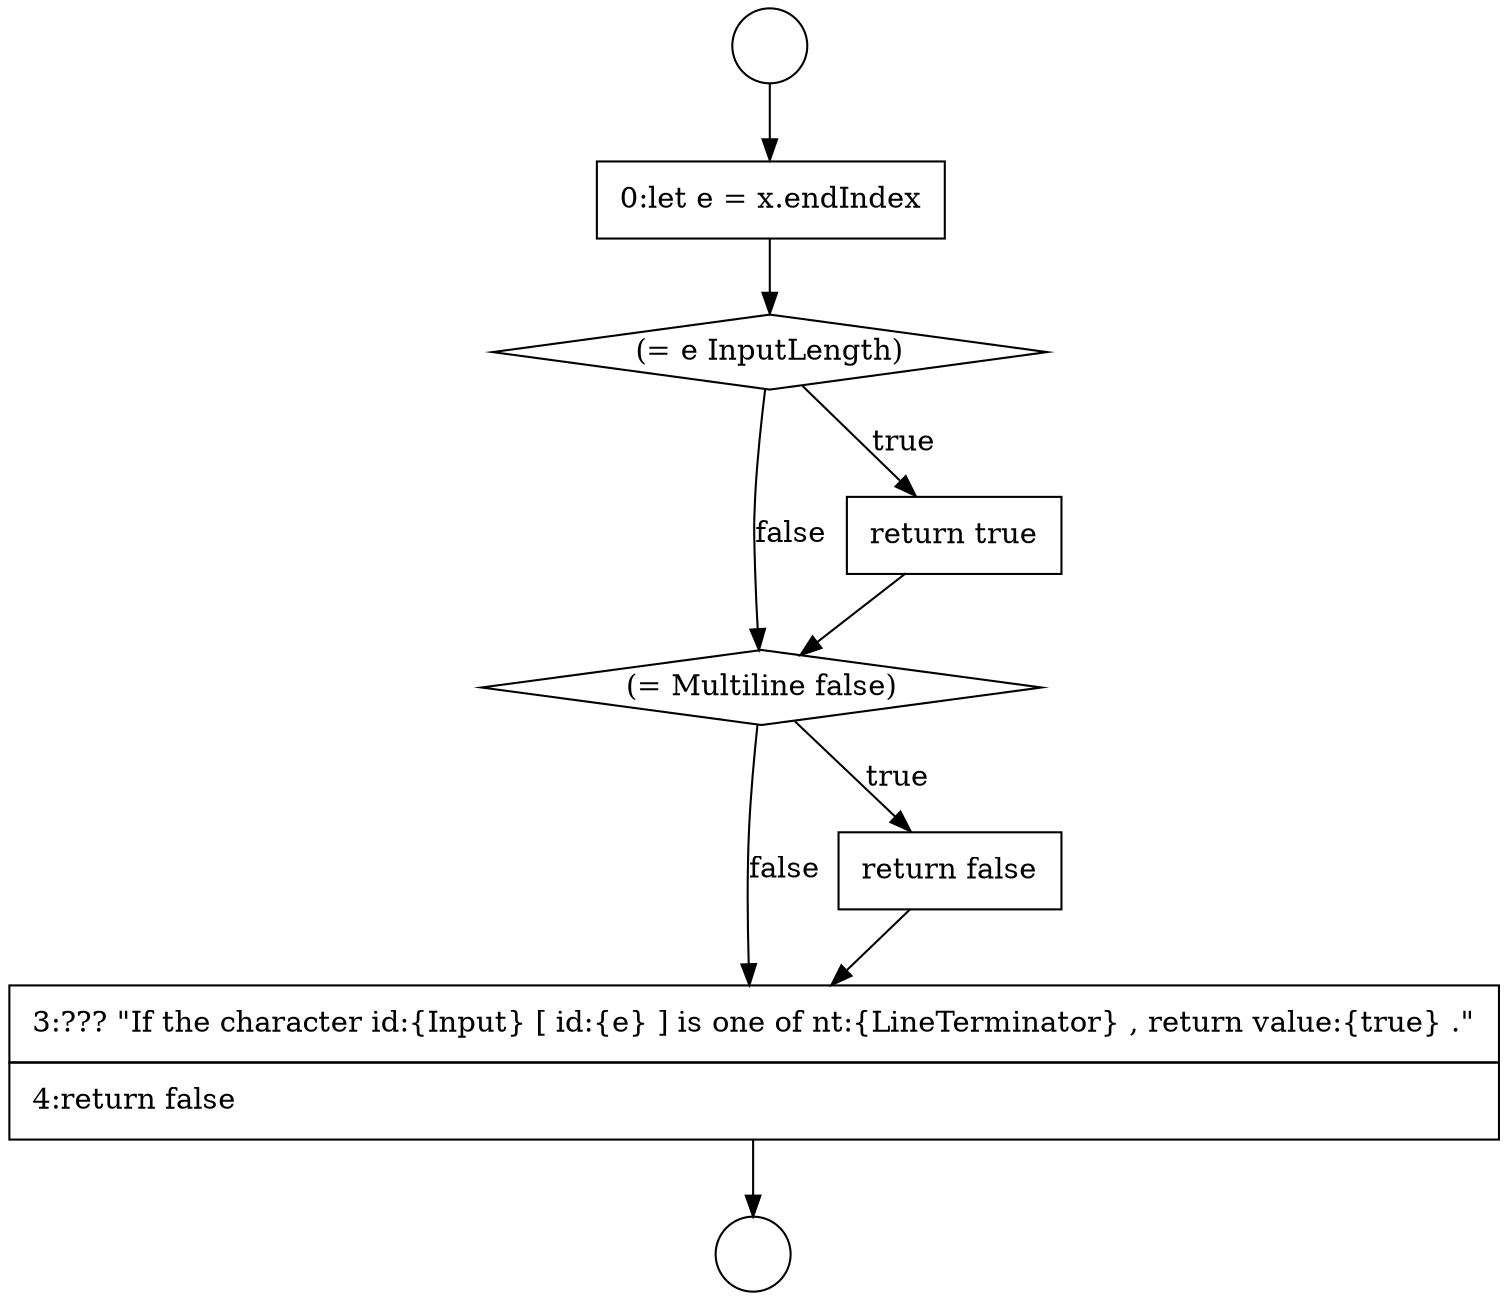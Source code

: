 digraph {
  node12303 [shape=none, margin=0, label=<<font color="black">
    <table border="0" cellborder="1" cellspacing="0" cellpadding="10">
      <tr><td align="left">0:let e = x.endIndex</td></tr>
    </table>
  </font>> color="black" fillcolor="white" style=filled]
  node12306 [shape=diamond, label=<<font color="black">(= Multiline false)</font>> color="black" fillcolor="white" style=filled]
  node12304 [shape=diamond, label=<<font color="black">(= e InputLength)</font>> color="black" fillcolor="white" style=filled]
  node12305 [shape=none, margin=0, label=<<font color="black">
    <table border="0" cellborder="1" cellspacing="0" cellpadding="10">
      <tr><td align="left">return true</td></tr>
    </table>
  </font>> color="black" fillcolor="white" style=filled]
  node12301 [shape=circle label=" " color="black" fillcolor="white" style=filled]
  node12308 [shape=none, margin=0, label=<<font color="black">
    <table border="0" cellborder="1" cellspacing="0" cellpadding="10">
      <tr><td align="left">3:??? &quot;If the character id:{Input} [ id:{e} ] is one of nt:{LineTerminator} , return value:{true} .&quot;</td></tr>
      <tr><td align="left">4:return false</td></tr>
    </table>
  </font>> color="black" fillcolor="white" style=filled]
  node12302 [shape=circle label=" " color="black" fillcolor="white" style=filled]
  node12307 [shape=none, margin=0, label=<<font color="black">
    <table border="0" cellborder="1" cellspacing="0" cellpadding="10">
      <tr><td align="left">return false</td></tr>
    </table>
  </font>> color="black" fillcolor="white" style=filled]
  node12301 -> node12303 [ color="black"]
  node12307 -> node12308 [ color="black"]
  node12303 -> node12304 [ color="black"]
  node12304 -> node12305 [label=<<font color="black">true</font>> color="black"]
  node12304 -> node12306 [label=<<font color="black">false</font>> color="black"]
  node12305 -> node12306 [ color="black"]
  node12308 -> node12302 [ color="black"]
  node12306 -> node12307 [label=<<font color="black">true</font>> color="black"]
  node12306 -> node12308 [label=<<font color="black">false</font>> color="black"]
}
